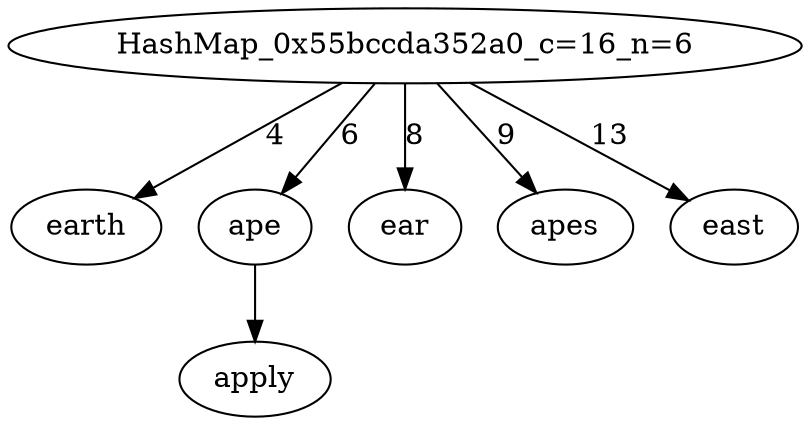digraph OurHashMap {
"HashMap_0x55bccda352a0_c=16_n=6"
"HashMap_0x55bccda352a0_c=16_n=6" -> {"earth"} [label="4"]
"HashMap_0x55bccda352a0_c=16_n=6" -> {"ape"} [label="6"]
"ape" -> {"apply"}
"HashMap_0x55bccda352a0_c=16_n=6" -> {"ear"} [label="8"]
"HashMap_0x55bccda352a0_c=16_n=6" -> {"apes"} [label="9"]
"HashMap_0x55bccda352a0_c=16_n=6" -> {"east"} [label="13"]
}
